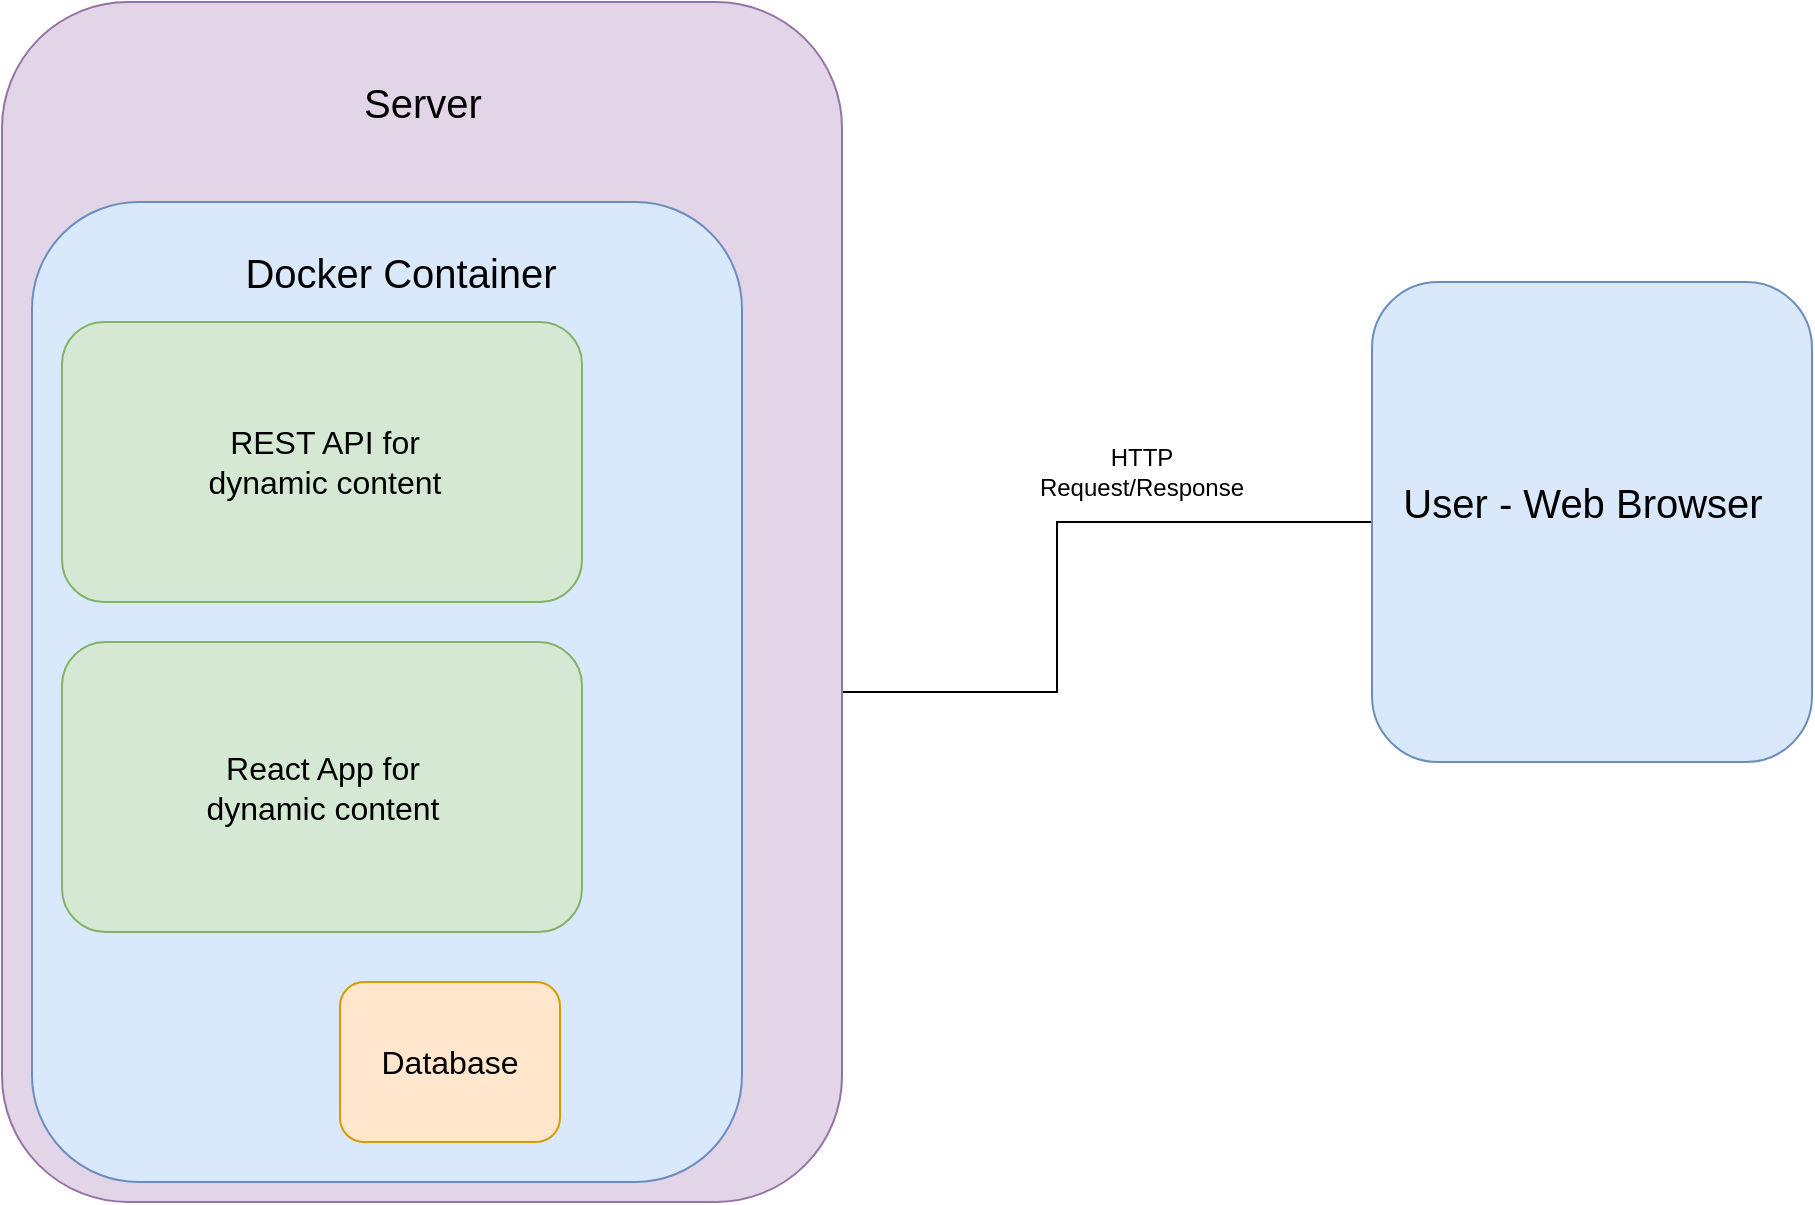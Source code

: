 <mxfile version="22.0.5" type="device">
  <diagram name="Page-1" id="oRm1Rv_gKuC497mdLbpD">
    <mxGraphModel dx="1434" dy="774" grid="1" gridSize="10" guides="1" tooltips="1" connect="1" arrows="1" fold="1" page="1" pageScale="1" pageWidth="827" pageHeight="1169" math="0" shadow="0">
      <root>
        <mxCell id="0" />
        <mxCell id="1" parent="0" />
        <mxCell id="hyFXXR8f-9j-x1sEI2zY-3" style="edgeStyle=orthogonalEdgeStyle;rounded=0;orthogonalLoop=1;jettySize=auto;html=1;" edge="1" parent="1" source="xjwnf8DF865iTHwS-jXy-1" target="xjwnf8DF865iTHwS-jXy-6">
          <mxGeometry relative="1" as="geometry" />
        </mxCell>
        <mxCell id="xjwnf8DF865iTHwS-jXy-1" value="" style="rounded=1;whiteSpace=wrap;html=1;fillColor=#dae8fc;strokeColor=#6c8ebf;" parent="1" vertex="1">
          <mxGeometry x="875" y="240" width="220" height="240" as="geometry" />
        </mxCell>
        <mxCell id="xjwnf8DF865iTHwS-jXy-2" value="User - Web Browser" style="text;html=1;align=center;verticalAlign=middle;resizable=0;points=[];autosize=1;strokeColor=none;fillColor=none;fontSize=20;" parent="1" vertex="1">
          <mxGeometry x="880" y="330" width="200" height="40" as="geometry" />
        </mxCell>
        <mxCell id="xjwnf8DF865iTHwS-jXy-4" value="" style="rounded=1;whiteSpace=wrap;html=1;fillColor=#e1d5e7;strokeColor=#9673a6;" parent="1" vertex="1">
          <mxGeometry x="190" y="100" width="420" height="600" as="geometry" />
        </mxCell>
        <mxCell id="xjwnf8DF865iTHwS-jXy-5" value="Server " style="text;html=1;align=center;verticalAlign=middle;resizable=0;points=[];autosize=1;strokeColor=none;fillColor=none;fontSize=20;" parent="1" vertex="1">
          <mxGeometry x="360" y="130" width="80" height="40" as="geometry" />
        </mxCell>
        <mxCell id="xjwnf8DF865iTHwS-jXy-6" value="" style="rounded=1;whiteSpace=wrap;html=1;fillColor=#dae8fc;strokeColor=#6c8ebf;" parent="1" vertex="1">
          <mxGeometry x="205" y="200" width="355" height="490" as="geometry" />
        </mxCell>
        <mxCell id="xjwnf8DF865iTHwS-jXy-7" value="Docker Container" style="text;html=1;strokeColor=none;fillColor=none;align=center;verticalAlign=middle;whiteSpace=wrap;rounded=0;fontSize=20;" parent="1" vertex="1">
          <mxGeometry x="307.5" y="220" width="162.5" height="30" as="geometry" />
        </mxCell>
        <mxCell id="xjwnf8DF865iTHwS-jXy-8" value="" style="rounded=1;whiteSpace=wrap;html=1;fillColor=#d5e8d4;strokeColor=#82b366;" parent="1" vertex="1">
          <mxGeometry x="220" y="260" width="260" height="140" as="geometry" />
        </mxCell>
        <mxCell id="xjwnf8DF865iTHwS-jXy-9" value="" style="rounded=1;whiteSpace=wrap;html=1;fillColor=#d5e8d4;strokeColor=#82b366;" parent="1" vertex="1">
          <mxGeometry x="220" y="420" width="260" height="145" as="geometry" />
        </mxCell>
        <mxCell id="xjwnf8DF865iTHwS-jXy-11" value="React App for dynamic content" style="text;html=1;strokeColor=none;fillColor=none;align=center;verticalAlign=middle;whiteSpace=wrap;rounded=0;fontSize=16;" parent="1" vertex="1">
          <mxGeometry x="288.75" y="477.5" width="122.5" height="30" as="geometry" />
        </mxCell>
        <mxCell id="xjwnf8DF865iTHwS-jXy-12" value="" style="rounded=1;whiteSpace=wrap;html=1;fillColor=#ffe6cc;strokeColor=#d79b00;" parent="1" vertex="1">
          <mxGeometry x="359" y="590" width="110" height="80" as="geometry" />
        </mxCell>
        <mxCell id="xjwnf8DF865iTHwS-jXy-13" value="Database" style="text;html=1;strokeColor=none;fillColor=none;align=center;verticalAlign=middle;whiteSpace=wrap;rounded=0;fontSize=16;" parent="1" vertex="1">
          <mxGeometry x="364" y="612.5" width="100" height="35" as="geometry" />
        </mxCell>
        <mxCell id="hyFXXR8f-9j-x1sEI2zY-1" value="REST API for dynamic content" style="text;html=1;strokeColor=none;fillColor=none;align=center;verticalAlign=middle;whiteSpace=wrap;rounded=0;fontSize=16;" vertex="1" parent="1">
          <mxGeometry x="289.75" y="315" width="122.5" height="30" as="geometry" />
        </mxCell>
        <mxCell id="hyFXXR8f-9j-x1sEI2zY-4" value="HTTP Request/Response" style="text;html=1;strokeColor=none;fillColor=none;align=center;verticalAlign=middle;whiteSpace=wrap;rounded=0;" vertex="1" parent="1">
          <mxGeometry x="730" y="320" width="60" height="30" as="geometry" />
        </mxCell>
      </root>
    </mxGraphModel>
  </diagram>
</mxfile>
